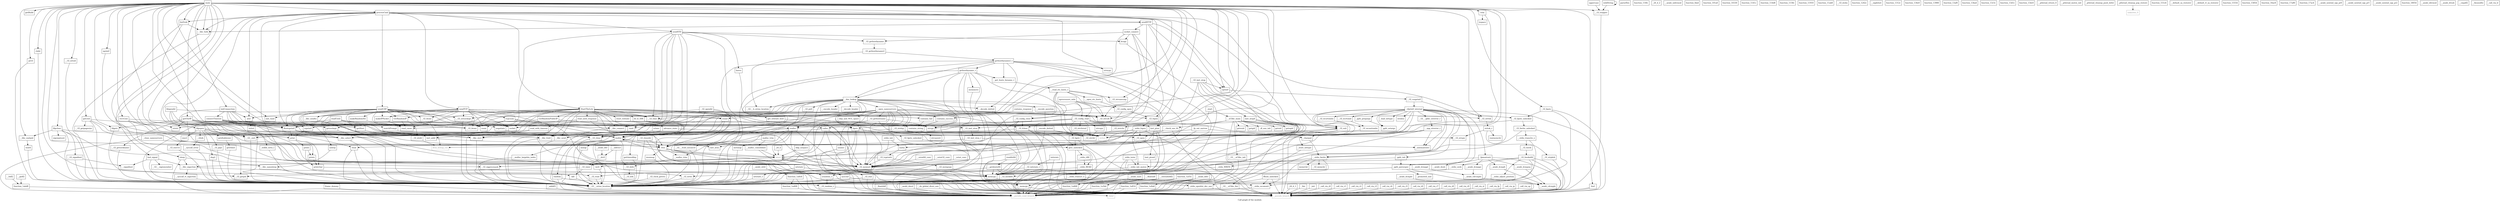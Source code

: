 digraph "Call graph of the module." {
  label="Call graph of the module.";
  node [shape=record];

  Node_sendUDP [label="{sendUDP}"];
  Node_read_with_timeout [label="{read_with_timeout}"];
  Node_advance_state [label="{advance_state}"];
  Node_reset_telstate [label="{reset_telstate}"];
  Node_GetRandomIP [label="{GetRandomIP}"];
  Node_contains_success [label="{contains_success}"];
  Node_parseHex [label="{parseHex}"];
  Node_wildString [label="{wildString}"];
  Node_getHost [label="{getHost}"];
  Node_contains_fail [label="{contains_fail}"];
  Node_csum [label="{csum}"];
  Node_connectTimeout [label="{connectTimeout}"];
  Node_socket_connect [label="{socket_connect}"];
  Node_listFork [label="{listFork}"];
  Node_uppercase [label="{uppercase}"];
  Node_makeRandomStr [label="{makeRandomStr}"];
  Node_fdgets [label="{fdgets}"];
  Node_tcpcsum [label="{tcpcsum}"];
  Node_getOurIP [label="{getOurIP}"];
  Node_getBuild [label="{getBuild}"];
  Node_contains_response [label="{contains_response}"];
  Node_function_116fc [label="{function_116fc}"];
  Node_StartTheLelz [label="{StartTheLelz}"];
  Node_negotiate [label="{negotiate}"];
  Node_sendTCP [label="{sendTCP}"];
  Node_sendSTD [label="{sendSTD}"];
  Node_matchPrompt [label="{matchPrompt}"];
  Node_sendHTTP [label="{sendHTTP}"];
  Node_readUntil [label="{readUntil}"];
  Node_makeIPPacket [label="{makeIPPacket}"];
  Node_recvLine [label="{recvLine}"];
  Node_get_telstate_host [label="{get_telstate_host}"];
  Node_read_until_response [label="{read_until_response}"];
  Node_contains_string [label="{contains_string}"];
  Node_sclose [label="{sclose}"];
  Node__24_d_2 [label="{_24_d_2}"];
  Node_main [label="{main}"];
  Node___udivsi3 [label="{__udivsi3}"];
  Node___aeabi_uidivmod [label="{__aeabi_uidivmod}"];
  Node___div0 [label="{__div0}"];
  Node___vfork [label="{__vfork}"];
  Node_dup2 [label="{dup2}"];
  Node___GI_open [label="{__GI_open}"];
  Node___GI_pipe [label="{__GI_pipe}"];
  Node_getcwd [label="{getcwd}"];
  Node___GI_getpagesize [label="{__GI_getpagesize}"];
  Node___GI_getpid [label="{__GI_getpid}"];
  Node___GI_time [label="{__GI_time}"];
  Node_prctl [label="{prctl}"];
  Node___libc_fork [label="{__libc_fork}"];
  Node___libc_waitpid [label="{__libc_waitpid}"];
  Node___libc_select [label="{__libc_select}"];
  Node_chdir [label="{chdir}"];
  Node___GI_read [label="{__GI_read}"];
  Node_getdtablesize [label="{getdtablesize}"];
  Node_kill [label="{kill}"];
  Node_gettimeofday [label="{gettimeofday}"];
  Node___libc_fcntl [label="{__libc_fcntl}"];
  Node___GI___fcntl_nocancel [label="{__GI___fcntl_nocancel}"];
  Node___GI_write [label="{__GI_write}"];
  Node___GI_setsid [label="{__GI_setsid}"];
  Node_ioctl [label="{ioctl}"];
  Node___GI__exit [label="{__GI__exit}"];
  Node___GI_sigprocmask [label="{__GI_sigprocmask}"];
  Node___GI_close [label="{__GI_close}"];
  Node_isspace [label="{isspace}"];
  Node___GI_toupper [label="{__GI_toupper}"];
  Node___GI___errno_location [label="{__GI___errno_location}"];
  Node___GI_fclose [label="{__GI_fclose}"];
  Node_function_fda4 [label="{function_fda4}"];
  Node___GI_fopen [label="{__GI_fopen}"];
  Node_sprintf [label="{sprintf}"];
  Node___GI_vsnprintf [label="{__GI_vsnprintf}"];
  Node__stdio_fopen [label="{_stdio_fopen}"];
  Node_function_101a0 [label="{function_101a0}"];
  Node__stdio_init [label="{_stdio_init}"];
  Node___stdio_init_mutex [label="{__stdio_init_mutex}"];
  Node__stdio_term [label="{_stdio_term}"];
  Node_function_10330 [label="{function_10330}"];
  Node___stdio_wcommit [label="{__stdio_wcommit}"];
  Node__charpad [label="{_charpad}"];
  Node__fp_out_narrow [label="{_fp_out_narrow}"];
  Node__stdio_openlist_dec_use [label="{_stdio_openlist_dec_use}"];
  Node__vfprintf_internal [label="{_vfprintf_internal}"];
  Node__ppfs_init [label="{_ppfs_init}"];
  Node__ppfs_prepargs [label="{_ppfs_prepargs}"];
  Node__ppfs_setargs [label="{_ppfs_setargs}"];
  Node__promoted_size [label="{_promoted_size}"];
  Node__ppfs_parsespec [label="{_ppfs_parsespec}"];
  Node_feof [label="{feof}"];
  Node_function_1141c [label="{function_1141c}"];
  Node_fgets [label="{fgets}"];
  Node_function_114d8 [label="{function_114d8}"];
  Node___GI_fputs [label="{__GI_fputs}"];
  Node_function_1158c [label="{function_1158c}"];
  Node___stdio_fwrite [label="{__stdio_fwrite}"];
  Node___stdio_trans2w_o [label="{__stdio_trans2w_o}"];
  Node_fflush_unlocked [label="{fflush_unlocked}"];
  Node_function_11910 [label="{function_11910}"];
  Node___GI_fgets_unlocked [label="{__GI_fgets_unlocked}"];
  Node___GI_fputs_unlocked [label="{__GI_fputs_unlocked}"];
  Node___GI_fwrite_unlocked [label="{__GI_fwrite_unlocked}"];
  Node_function_11ab8 [label="{function_11ab8}"];
  Node___GI_memset [label="{__GI_memset}"];
  Node_strlen [color="gray50", fontcolor="gray50", label="{strlen}"];
  Node_bcopy [label="{bcopy}"];
  Node___GI_strcoll [label="{__GI_strcoll}"];
  Node_memcpy [label="{memcpy}"];
  Node_bzero [label="{bzero}"];
  Node_strstr [label="{strstr}"];
  Node_strnlen [label="{strnlen}"];
  Node_strcpy [label="{strcpy}"];
  Node_strncpy [label="{strncpy}"];
  Node___GI_strchr [label="{__GI_strchr}"];
  Node___GI___glibc_strerror_r [label="{__GI___glibc_strerror_r}"];
  Node___GI_strtok [label="{__GI_strtok}"];
  Node___GI_strcasecmp [label="{__GI_strcasecmp}"];
  Node___xpg_strerror_r [label="{__xpg_strerror_r}"];
  Node_strcasestr [label="{strcasestr}"];
  Node_isatty [label="{isatty}"];
  Node___GI_tcgetattr [label="{__GI_tcgetattr}"];
  Node___GI_htons [label="{__GI_htons}"];
  Node___GI_htonl [label="{__GI_htonl}"];
  Node___GI_ntohs [label="{__GI_ntohs}"];
  Node___GI_ntohl [label="{__GI_ntohl}"];
  Node___GI_inet_ntoa_r [label="{__GI_inet_ntoa_r}"];
  Node___GI_inet_ntoa [label="{__GI_inet_ntoa}"];
  Node_inet_addr [label="{inet_addr}"];
  Node___GI_gethostbyname [label="{__GI_gethostbyname}"];
  Node___GI_gethostbyname2 [label="{__GI_gethostbyname2}"];
  Node_function_1242c [label="{function_1242c}"];
  Node___libc_connect [label="{__libc_connect}"];
  Node___GI_getsockname [label="{__GI_getsockname}"];
  Node_getsockopt [label="{getsockopt}"];
  Node___libc_recv [label="{__libc_recv}"];
  Node___libc_send [label="{__libc_send}"];
  Node___libc_sendto [label="{__libc_sendto}"];
  Node___GI_setsockopt [label="{__GI_setsockopt}"];
  Node_socket [label="{socket}"];
  Node___GI_raise [label="{__GI_raise}"];
  Node___GI_sigaddset [label="{__GI_sigaddset}"];
  Node_sigemptyset [label="{sigemptyset}"];
  Node_bsd_signal [label="{bsd_signal}"];
  Node___GI___sigismember [label="{__GI___sigismember}"];
  Node___sigaddset [label="{__sigaddset}"];
  Node___sigdelset [label="{__sigdelset}"];
  Node___malloc_largebin_index [label="{__malloc_largebin_index}"];
  Node_malloc [label="{malloc}"];
  Node_function_1312c [label="{function_1312c}"];
  Node_realloc [label="{realloc}"];
  Node_function_134e0 [label="{function_134e0}"];
  Node___malloc_trim [label="{__malloc_trim}"];
  Node___malloc_consolidate [label="{__malloc_consolidate}"];
  Node_free [label="{free}"];
  Node_function_13980 [label="{function_13980}"];
  Node_malloc_trim [label="{malloc_trim}"];
  Node_abort [label="{abort}"];
  Node_function_13af0 [label="{function_13af0}"];
  Node_rand [label="{rand}"];
  Node_random [label="{random}"];
  Node_function_13ba4 [label="{function_13ba4}"];
  Node_setstate [label="{setstate}"];
  Node_function_13c5c [label="{function_13c5c}"];
  Node_initstate [label="{initstate}"];
  Node_function_13d1c [label="{function_13d1c}"];
  Node_srand [label="{srand}"];
  Node_function_13dc0 [label="{function_13dc0}"];
  Node_setstate_r [label="{setstate_r}"];
  Node___GI_random_r [label="{__GI_random_r}"];
  Node_srandom_r [label="{srandom_r}"];
  Node__24_d_1 [label="{_24_d_1}"];
  Node___GI_initstate_r [label="{__GI_initstate_r}"];
  Node_atol [label="{atol}"];
  Node_strtol [label="{strtol}"];
  Node__stdlib_strto_l [label="{_stdlib_strto_l}"];
  Node___GI_exit [label="{__GI_exit}"];
  Node_sleep [label="{sleep}"];
  Node_nprocessors_onln [label="{nprocessors_onln}"];
  Node_sysconf [label="{sysconf}"];
  Node_execl [label="{execl}"];
  Node_usleep [label="{usleep}"];
  Node___pthread_return_0 [label="{__pthread_return_0}"];
  Node___pthread_mutex_init [label="{__pthread_mutex_init}"];
  Node__pthread_cleanup_push_defer [label="{_pthread_cleanup_push_defer}"];
  Node__pthread_cleanup_pop_restore [label="{_pthread_cleanup_pop_restore}"];
  Node___GI___uClibc_fini [label="{__GI___uClibc_fini}"];
  Node___check_one_fd [label="{__check_one_fd}"];
  Node___GI___uClibc_init [label="{__GI___uClibc_init}"];
  Node___uClibc_main [label="{__uClibc_main}"];
  Node_mmap [label="{mmap}"];
  Node___syscall_error [label="{__syscall_error}"];
  Node___libc_sigaction [label="{__libc_sigaction}"];
  Node_function_151e4 [label="{function_151e4}"];
  Node___default_sa_restorer [label="{__default_sa_restorer}"];
  Node___default_rt_sa_restorer [label="{__default_rt_sa_restorer}"];
  Node_wait4 [label="{wait4}"];
  Node___GI_execve [label="{__GI_execve}"];
  Node_getuid [label="{getuid}"];
  Node___GI_clock_getres [label="{__GI_clock_getres}"];
  Node_getrlimit [label="{getrlimit}"];
  Node_getegid [label="{getegid}"];
  Node_geteuid [label="{geteuid}"];
  Node___GI_sbrk [label="{__GI_sbrk}"];
  Node_getgid [label="{getgid}"];
  Node_munmap [label="{munmap}"];
  Node___libc_nanosleep [label="{__libc_nanosleep}"];
  Node_mremap [label="{mremap}"];
  Node___syscall_rt_sigaction [label="{__syscall_rt_sigaction}"];
  Node___GI_closedir [label="{__GI_closedir}"];
  Node_function_15554 [label="{function_15554}"];
  Node_fd_to_DIR [label="{fd_to_DIR}"];
  Node___GI_opendir [label="{__GI_opendir}"];
  Node_fdopendir [label="{fdopendir}"];
  Node_readdir64 [label="{readdir64}"];
  Node_function_15854 [label="{function_15854}"];
  Node___GI___h_errno_location [label="{__GI___h_errno_location}"];
  Node___GI_config_read [label="{__GI_config_read}"];
  Node___GI_config_close [label="{__GI_config_close}"];
  Node___GI_config_open [label="{__GI_config_open}"];
  Node___GI_wcrtomb [label="{__GI_wcrtomb}"];
  Node___GI_wcsrtombs [label="{__GI_wcsrtombs}"];
  Node___GI_wcsnrtombs [label="{__GI_wcsnrtombs}"];
  Node___stdio_WRITE [label="{__stdio_WRITE}"];
  Node__load_inttype [label="{_load_inttype}"];
  Node__store_inttype [label="{_store_inttype}"];
  Node__uintmaxtostr [label="{_uintmaxtostr}"];
  Node__fpmaxtostr [label="{_fpmaxtostr}"];
  Node___GI_fgetc [label="{__GI_fgetc}"];
  Node_function_16ac8 [label="{function_16ac8}"];
  Node_getc_unlocked [label="{getc_unlocked}"];
  Node__memcpy [label="{_memcpy}"];
  Node___GI_memchr [label="{__GI_memchr}"];
  Node_strtok_r [label="{strtok_r}"];
  Node_strcspn [label="{strcspn}"];
  Node_rawmemchr [label="{rawmemchr}"];
  Node_memrchr [label="{memrchr}"];
  Node___GI_strspn [label="{__GI_strspn}"];
  Node___GI_strrchr [label="{__GI_strrchr}"];
  Node___GI_mempcpy [label="{__GI_mempcpy}"];
  Node___GI_strchrnul [label="{__GI_strchrnul}"];
  Node___GI_strpbrk [label="{__GI_strpbrk}"];
  Node_inet_aton [label="{inet_aton}"];
  Node_gethostbyname2_r [label="{gethostbyname2_r}"];
  Node_calloc [label="{calloc}"];
  Node_function_17a80 [label="{function_17a80}"];
  Node__dl_aux_init [label="{_dl_aux_init}"];
  Node_function_17ac4 [label="{function_17ac4}"];
  Node___GI_brk [label="{__GI_brk}"];
  Node___aeabi_unwind_cpp_pr0 [label="{__aeabi_unwind_cpp_pr0}"];
  Node___aeabi_unwind_cpp_pr1 [label="{__aeabi_unwind_cpp_pr1}"];
  Node___aeabi_unwind_cpp_pr2 [label="{__aeabi_unwind_cpp_pr2}"];
  Node_fstat [label="{fstat}"];
  Node___xstat64_conv [label="{__xstat64_conv}"];
  Node___xstat32_conv [label="{__xstat32_conv}"];
  Node___xstat_conv [label="{__xstat_conv}"];
  Node___getdents64 [label="{__getdents64}"];
  Node___GI_fseek [label="{__GI_fseek}"];
  Node___GI_fseeko64 [label="{__GI_fseeko64}"];
  Node_function_18054 [label="{function_18054}"];
  Node___stdio_READ [label="{__stdio_READ}"];
  Node___stdio_adjust_position [label="{__stdio_adjust_position}"];
  Node___stdio_rfill [label="{__stdio_rfill}"];
  Node___stdio_trans2r_o [label="{__stdio_trans2r_o}"];
  Node___stdio_seek [label="{__stdio_seek}"];
  Node_inet_pton4 [label="{inet_pton4}"];
  Node_inet_pton [label="{inet_pton}"];
  Node_inet_ntop4 [label="{inet_ntop4}"];
  Node___GI_inet_ntop [label="{__GI_inet_ntop}"];
  Node___decode_dotted [label="{__decode_dotted}"];
  Node___dns_lookup [label="{__dns_lookup}"];
  Node__24_d [label="{_24_d}"];
  Node_skip_nospace [label="{skip_nospace}"];
  Node_skip_and_NUL_space [label="{skip_and_NUL_space}"];
  Node___open_nameservers [label="{__open_nameservers}"];
  Node___close_nameservers [label="{__close_nameservers}"];
  Node___get_hosts_byname_r [label="{__get_hosts_byname_r}"];
  Node_gethostbyname_r [label="{gethostbyname_r}"];
  Node___GI_poll [label="{__GI_poll}"];
  Node___GI_gethostname [label="{__GI_gethostname}"];
  Node___GI_stat [label="{__GI_stat}"];
  Node___GI_lseek64 [label="{__GI_lseek64}"];
  Node_memmove [label="{memmove}"];
  Node___GI_strdup [label="{__GI_strdup}"];
  Node___encode_header [label="{__encode_header}"];
  Node___decode_header [label="{__decode_header}"];
  Node___encode_question [label="{__encode_question}"];
  Node___open_etc_hosts [label="{__open_etc_hosts}"];
  Node___read_etc_hosts_r [label="{__read_etc_hosts_r}"];
  Node_uname [label="{uname}"];
  Node___encode_dotted [label="{__encode_dotted}"];
  Node___aeabi_idiv [label="{__aeabi_idiv}"];
  Node___aeabi_idivmod [label="{__aeabi_idivmod}"];
  Node___aeabi_drsub [label="{__aeabi_drsub}"];
  Node___aeabi_dsub [label="{__aeabi_dsub}"];
  Node___adddf3 [label="{__adddf3}"];
  Node_function_1a3b4 [label="{function_1a3b4}"];
  Node_function_1a408 [label="{function_1a408}"];
  Node_function_1a468 [label="{function_1a468}"];
  Node_function_1a55c [label="{function_1a55c}"];
  Node___aeabi_ui2d [label="{__aeabi_ui2d}"];
  Node___floatsidf [label="{__floatsidf}"];
  Node___extendsfdf2 [label="{__extendsfdf2}"];
  Node___aeabi_ul2d [label="{__aeabi_ul2d}"];
  Node___floatdidf [label="{__floatdidf}"];
  Node_function_1a6e4 [label="{function_1a6e4}"];
  Node___aeabi_dmul [label="{__aeabi_dmul}"];
  Node_function_1a814 [label="{function_1a814}"];
  Node_function_1a9a8 [label="{function_1a9a8}"];
  Node___aeabi_ddiv [label="{__aeabi_ddiv}"];
  Node___gtdf2 [label="{__gtdf2}"];
  Node___ltdf2 [label="{__ltdf2}"];
  Node___cmpdf2 [label="{__cmpdf2}"];
  Node_function_1abd8 [label="{function_1abd8}"];
  Node___aeabi_cdrcmple [label="{__aeabi_cdrcmple}"];
  Node___aeabi_cdcmple [label="{__aeabi_cdcmple}"];
  Node___aeabi_dcmpeq [label="{__aeabi_dcmpeq}"];
  Node___aeabi_dcmplt [label="{__aeabi_dcmplt}"];
  Node___aeabi_dcmple [label="{__aeabi_dcmple}"];
  Node___aeabi_dcmpge [label="{__aeabi_dcmpge}"];
  Node___aeabi_dcmpgt [label="{__aeabi_dcmpgt}"];
  Node___fixunsdfsi [label="{__fixunsdfsi}"];
  Node__fini [label="{_fini}"];
  Node_unknown_0 [color="gray50", fontcolor="gray50", label="{unknown_0}"];
  Node_llvm_bswap_i32 [color="gray50", fontcolor="gray50", label="{llvm_bswap_i32}"];
  Node_abort [color="gray50", fontcolor="gray50", label="{abort}"];
  Node_fabsf [color="gray50", fontcolor="gray50", label="{fabsf}"];
  Node_GetRandomPublicIP [label="{GetRandomPublicIP}"];
  Node_processCmd [label="{processCmd}"];
  Node_initConnection [label="{initConnection}"];
  Node___pseudo_branch [color="gray50", fontcolor="gray50", label="{__pseudo_branch}"];
  Node___pseudo_cond_branch [color="gray50", fontcolor="gray50", label="{__pseudo_cond_branch}"];
  Node__init [label="{_init}"];
  Node__call_via_r0 [label="{_call_via_r0}"];
  Node__call_via_r1 [label="{_call_via_r1}"];
  Node__call_via_r2 [label="{_call_via_r2}"];
  Node__call_via_r3 [label="{_call_via_r3}"];
  Node__call_via_r4 [label="{_call_via_r4}"];
  Node__call_via_r5 [label="{_call_via_r5}"];
  Node__call_via_lr [label="{_call_via_lr}"];
  Node__call_via_r6 [label="{_call_via_r6}"];
  Node__call_via_r7 [label="{_call_via_r7}"];
  Node__call_via_r8 [label="{_call_via_r8}"];
  Node__call_via_r9 [label="{_call_via_r9}"];
  Node__call_via_sl [label="{_call_via_sl}"];
  Node__call_via_fp [label="{_call_via_fp}"];
  Node__call_via_ip [label="{_call_via_ip}"];
  Node__call_via_sp [label="{_call_via_sp}"];
  Node___do_global_dtors_aux [label="{__do_global_dtors_aux}"];
  Node_frame_dummy [label="{frame_dummy}"];
  Node__start [label="{_start}"];
  Node_init_rand [label="{init_rand}"];
  Node_rand_cmwc [label="{rand_cmwc}"];
  Node_trim [label="{trim}"];
  Node_printchar [label="{printchar}"];
  Node_prints [label="{prints}"];
  Node_printi [label="{printi}"];
  Node_print [label="{print}"];
  Node_zprintf [label="{zprintf}"];
  Node_szprintf [label="{szprintf}"];
  Node_Rootsprintf [label="{Rootsprintf}"];
  Node_fdpopen [label="{fdpopen}"];
  Node_fdpclose [label="{fdpclose}"];
  Node_sendUDP -> Node_GetRandomIP;
  Node_sendUDP -> Node_getHost;
  Node_sendUDP -> Node_csum;
  Node_sendUDP -> Node_makeRandomStr;
  Node_sendUDP -> Node_makeIPPacket;
  Node_sendUDP -> Node___GI_time;
  Node_sendUDP -> Node___GI_memset;
  Node_sendUDP -> Node___GI_htons;
  Node_sendUDP -> Node___GI_htonl;
  Node_sendUDP -> Node___libc_sendto;
  Node_sendUDP -> Node___GI_setsockopt;
  Node_sendUDP -> Node_socket;
  Node_sendUDP -> Node_malloc;
  Node_sendUDP -> Node_rand;
  Node_sendUDP -> Node_srand;
  Node_sendUDP -> Node_usleep;
  Node_sendUDP -> Node_init_rand;
  Node_sendUDP -> Node_rand_cmwc;
  Node_sendUDP -> Node_Rootsprintf;
  Node_read_with_timeout -> Node___libc_select;
  Node_read_with_timeout -> Node___libc_recv;
  Node_advance_state -> Node___GI_close;
  Node_advance_state -> Node___GI_memset;
  Node_reset_telstate -> Node_advance_state;
  Node_GetRandomIP -> Node___GI_ntohl;
  Node_GetRandomIP -> Node_rand_cmwc;
  Node_contains_success -> Node_contains_string;
  Node_wildString -> Node_wildString;
  Node_wildString -> Node___GI_toupper;
  Node_getHost -> Node_inet_addr;
  Node_contains_fail -> Node_contains_string;
  Node_connectTimeout -> Node_getHost;
  Node_connectTimeout -> Node___libc_select;
  Node_connectTimeout -> Node___libc_fcntl;
  Node_connectTimeout -> Node___GI___errno_location;
  Node_connectTimeout -> Node___GI_memset;
  Node_connectTimeout -> Node___GI_htons;
  Node_connectTimeout -> Node___libc_connect;
  Node_connectTimeout -> Node_getsockopt;
  Node_socket_connect -> Node_bcopy;
  Node_socket_connect -> Node___GI_htons;
  Node_socket_connect -> Node___GI_gethostbyname;
  Node_socket_connect -> Node___libc_connect;
  Node_socket_connect -> Node___GI_setsockopt;
  Node_socket_connect -> Node_socket;
  Node_listFork -> Node___libc_fork;
  Node_listFork -> Node_malloc;
  Node_listFork -> Node_free;
  Node_uppercase -> Node___GI_toupper;
  Node_makeRandomStr -> Node_rand_cmwc;
  Node_fdgets -> Node___GI_read;
  Node_tcpcsum -> Node_csum;
  Node_tcpcsum -> Node_memcpy;
  Node_tcpcsum -> Node___GI_htons;
  Node_tcpcsum -> Node_malloc;
  Node_tcpcsum -> Node_free;
  Node_getOurIP -> Node_fdgets;
  Node_getOurIP -> Node___GI_open;
  Node_getOurIP -> Node_ioctl;
  Node_getOurIP -> Node___GI_close;
  Node_getOurIP -> Node___GI_memset;
  Node_getOurIP -> Node_strstr;
  Node_getOurIP -> Node_strcpy;
  Node_getOurIP -> Node___GI_htons;
  Node_getOurIP -> Node_inet_addr;
  Node_getOurIP -> Node___libc_connect;
  Node_getOurIP -> Node___GI_getsockname;
  Node_getOurIP -> Node_socket;
  Node_contains_response -> Node_contains_success;
  Node_contains_response -> Node_contains_fail;
  Node_StartTheLelz -> Node_advance_state;
  Node_StartTheLelz -> Node_reset_telstate;
  Node_StartTheLelz -> Node_contains_success;
  Node_StartTheLelz -> Node_contains_fail;
  Node_StartTheLelz -> Node_get_telstate_host;
  Node_StartTheLelz -> Node_read_until_response;
  Node_StartTheLelz -> Node___GI_time;
  Node_StartTheLelz -> Node___libc_select;
  Node_StartTheLelz -> Node___libc_fcntl;
  Node_StartTheLelz -> Node___GI___errno_location;
  Node_StartTheLelz -> Node___GI_memset;
  Node_StartTheLelz -> Node_strlen;
  Node_StartTheLelz -> Node___GI_htons;
  Node_StartTheLelz -> Node___libc_connect;
  Node_StartTheLelz -> Node_getsockopt;
  Node_StartTheLelz -> Node___libc_send;
  Node_StartTheLelz -> Node_socket;
  Node_StartTheLelz -> Node_malloc;
  Node_StartTheLelz -> Node_srand;
  Node_StartTheLelz -> Node_GetRandomPublicIP;
  Node_StartTheLelz -> Node_rand_cmwc;
  Node_StartTheLelz -> Node_Rootsprintf;
  Node_negotiate -> Node___libc_send;
  Node_sendTCP -> Node_GetRandomIP;
  Node_sendTCP -> Node_getHost;
  Node_sendTCP -> Node_csum;
  Node_sendTCP -> Node_tcpcsum;
  Node_sendTCP -> Node_makeIPPacket;
  Node_sendTCP -> Node___GI_time;
  Node_sendTCP -> Node___GI_memset;
  Node_sendTCP -> Node___GI_strcoll;
  Node_sendTCP -> Node___GI_strtok;
  Node_sendTCP -> Node___GI_htons;
  Node_sendTCP -> Node___GI_htonl;
  Node_sendTCP -> Node___libc_sendto;
  Node_sendTCP -> Node___GI_setsockopt;
  Node_sendTCP -> Node_socket;
  Node_sendTCP -> Node_rand_cmwc;
  Node_sendTCP -> Node_Rootsprintf;
  Node_sendSTD -> Node___GI_time;
  Node_sendSTD -> Node___GI__exit;
  Node_sendSTD -> Node___GI_close;
  Node_sendSTD -> Node_bcopy;
  Node_sendSTD -> Node_memcpy;
  Node_sendSTD -> Node_bzero;
  Node_sendSTD -> Node___GI_gethostbyname;
  Node_sendSTD -> Node___libc_connect;
  Node_sendSTD -> Node___libc_send;
  Node_sendSTD -> Node_socket;
  Node_sendSTD -> Node_rand;
  Node_matchPrompt -> Node_strlen;
  Node_sendHTTP -> Node_socket_connect;
  Node_sendHTTP -> Node___GI_time;
  Node_sendHTTP -> Node___libc_fork;
  Node_sendHTTP -> Node_sprintf;
  Node_sendHTTP -> Node_rand;
  Node_sendHTTP -> Node___GI_exit;
  Node_readUntil -> Node_negotiate;
  Node_readUntil -> Node_matchPrompt;
  Node_readUntil -> Node___libc_select;
  Node_readUntil -> Node_strstr;
  Node_readUntil -> Node___libc_recv;
  Node_makeIPPacket -> Node_rand_cmwc;
  Node_recvLine -> Node___libc_select;
  Node_recvLine -> Node___GI_memset;
  Node_recvLine -> Node___libc_recv;
  Node_recvLine -> Node_Rootsprintf;
  Node_get_telstate_host -> Node___GI_inet_ntoa;
  Node_read_until_response -> Node_read_with_timeout;
  Node_read_until_response -> Node_negotiate;
  Node_read_until_response -> Node_contains_string;
  Node_read_until_response -> Node___GI_memset;
  Node_contains_string -> Node_strcasestr;
  Node_sclose -> Node___GI_close;
  Node_main -> Node_listFork;
  Node_main -> Node_fdgets;
  Node_main -> Node_getOurIP;
  Node_main -> Node_getBuild;
  Node_main -> Node_recvLine;
  Node_main -> Node_getcwd;
  Node_main -> Node___GI_getpid;
  Node_main -> Node___GI_time;
  Node_main -> Node_prctl;
  Node_main -> Node___libc_fork;
  Node_main -> Node___libc_waitpid;
  Node_main -> Node_chdir;
  Node_main -> Node___GI_setsid;
  Node_main -> Node___GI_toupper;
  Node_main -> Node___GI_fclose;
  Node_main -> Node___GI_fopen;
  Node_main -> Node_sprintf;
  Node_main -> Node_feof;
  Node_main -> Node_fgets;
  Node_main -> Node___GI_fputs;
  Node_main -> Node___GI_memset;
  Node_main -> Node_strlen;
  Node_main -> Node___GI_strcoll;
  Node_main -> Node_strstr;
  Node_main -> Node_strcpy;
  Node_main -> Node_strncpy;
  Node_main -> Node___GI_strtok;
  Node_main -> Node___GI_strcasecmp;
  Node_main -> Node___GI_inet_ntoa;
  Node_main -> Node_bsd_signal;
  Node_main -> Node_malloc;
  Node_main -> Node_free;
  Node_main -> Node_srand;
  Node_main -> Node___GI_exit;
  Node_main -> Node_sleep;
  Node_main -> Node_processCmd;
  Node_main -> Node_initConnection;
  Node_main -> Node_init_rand;
  Node_main -> Node_trim;
  Node_main -> Node_zprintf;
  Node_main -> Node_szprintf;
  Node_main -> Node_Rootsprintf;
  Node_main -> Node_fdpopen;
  Node_main -> Node_fdpclose;
  Node___udivsi3 -> Node___div0;
  Node___udivsi3 -> Node___pseudo_cond_branch;
  Node___div0 -> Node___GI_raise;
  Node___vfork -> Node___syscall_error;
  Node_dup2 -> Node___GI___errno_location;
  Node___GI_open -> Node___GI___errno_location;
  Node___GI_pipe -> Node___GI___errno_location;
  Node_getcwd -> Node___GI_getpagesize;
  Node_getcwd -> Node___GI___errno_location;
  Node_getcwd -> Node_malloc;
  Node_getcwd -> Node_realloc;
  Node_getcwd -> Node_free;
  Node___GI_time -> Node_gettimeofday;
  Node_prctl -> Node___GI___errno_location;
  Node___libc_fork -> Node___GI___errno_location;
  Node___libc_waitpid -> Node_wait4;
  Node___libc_select -> Node___GI___errno_location;
  Node_chdir -> Node___GI___errno_location;
  Node___GI_read -> Node___GI___errno_location;
  Node_getdtablesize -> Node_getrlimit;
  Node_kill -> Node___GI___errno_location;
  Node_gettimeofday -> Node___GI___errno_location;
  Node___libc_fcntl -> Node___GI___errno_location;
  Node___GI___fcntl_nocancel -> Node___GI___errno_location;
  Node___GI_write -> Node___GI___errno_location;
  Node___GI_setsid -> Node___GI___errno_location;
  Node_ioctl -> Node___GI___errno_location;
  Node___GI__exit -> Node___GI___errno_location;
  Node___GI_sigprocmask -> Node___GI___errno_location;
  Node___GI_close -> Node___GI___errno_location;
  Node___GI_toupper -> Node___pseudo_cond_branch;
  Node___GI_fclose -> Node___GI_close;
  Node___GI_fclose -> Node__stdio_openlist_dec_use;
  Node___GI_fclose -> Node___pseudo_branch;
  Node___GI_fclose -> Node___pseudo_cond_branch;
  Node___GI_fopen -> Node__stdio_fopen;
  Node_sprintf -> Node___GI_vsnprintf;
  Node___GI_vsnprintf -> Node___stdio_init_mutex;
  Node___GI_vsnprintf -> Node__vfprintf_internal;
  Node__stdio_fopen -> Node___GI_open;
  Node__stdio_fopen -> Node___libc_fcntl;
  Node__stdio_fopen -> Node___GI___errno_location;
  Node__stdio_fopen -> Node___stdio_init_mutex;
  Node__stdio_fopen -> Node_isatty;
  Node__stdio_fopen -> Node_malloc;
  Node__stdio_fopen -> Node_free;
  Node__stdio_fopen -> Node___pseudo_branch;
  Node__stdio_init -> Node___GI___errno_location;
  Node__stdio_init -> Node_isatty;
  Node___stdio_init_mutex -> Node_memcpy;
  Node__stdio_term -> Node___stdio_init_mutex;
  Node__stdio_term -> Node___pseudo_branch;
  Node__stdio_term -> Node___pseudo_cond_branch;
  Node___stdio_wcommit -> Node___pseudo_cond_branch;
  Node__charpad -> Node___stdio_fwrite;
  Node__fp_out_narrow -> Node__charpad;
  Node__fp_out_narrow -> Node_strlen;
  Node__fp_out_narrow -> Node___pseudo_cond_branch;
  Node__stdio_openlist_dec_use -> Node___pseudo_branch;
  Node__stdio_openlist_dec_use -> Node___pseudo_cond_branch;
  Node__vfprintf_internal -> Node___GI___errno_location;
  Node__vfprintf_internal -> Node__charpad;
  Node__vfprintf_internal -> Node__ppfs_init;
  Node__vfprintf_internal -> Node__ppfs_prepargs;
  Node__vfprintf_internal -> Node__ppfs_setargs;
  Node__vfprintf_internal -> Node__ppfs_parsespec;
  Node__vfprintf_internal -> Node___stdio_fwrite;
  Node__vfprintf_internal -> Node___GI_fputs_unlocked;
  Node__vfprintf_internal -> Node_strlen;
  Node__vfprintf_internal -> Node_strnlen;
  Node__vfprintf_internal -> Node___GI___glibc_strerror_r;
  Node__vfprintf_internal -> Node___GI_wcrtomb;
  Node__vfprintf_internal -> Node___GI_wcsrtombs;
  Node__vfprintf_internal -> Node__load_inttype;
  Node__vfprintf_internal -> Node__store_inttype;
  Node__vfprintf_internal -> Node__uintmaxtostr;
  Node__vfprintf_internal -> Node__fpmaxtostr;
  Node__vfprintf_internal -> Node___pseudo_branch;
  Node__vfprintf_internal -> Node___pseudo_cond_branch;
  Node__ppfs_init -> Node__ppfs_parsespec;
  Node__ppfs_init -> Node___GI_memset;
  Node__ppfs_prepargs -> Node__ppfs_setargs;
  Node__ppfs_parsespec -> Node__promoted_size;
  Node__ppfs_parsespec -> Node_memcpy;
  Node__ppfs_parsespec -> Node___pseudo_branch;
  Node_feof -> Node___pseudo_branch;
  Node_feof -> Node___pseudo_cond_branch;
  Node_fgets -> Node___GI_fgets_unlocked;
  Node_fgets -> Node___pseudo_branch;
  Node_fgets -> Node___pseudo_cond_branch;
  Node___GI_fputs -> Node___GI_fputs_unlocked;
  Node___GI_fputs -> Node___pseudo_branch;
  Node___GI_fputs -> Node___pseudo_cond_branch;
  Node___stdio_fwrite -> Node___stdio_wcommit;
  Node___stdio_fwrite -> Node_memcpy;
  Node___stdio_fwrite -> Node___stdio_WRITE;
  Node___stdio_fwrite -> Node___GI_memchr;
  Node___stdio_fwrite -> Node_memrchr;
  Node___stdio_trans2w_o -> Node___GI___errno_location;
  Node___stdio_trans2w_o -> Node___GI_fseek;
  Node_fflush_unlocked -> Node___stdio_wcommit;
  Node_fflush_unlocked -> Node__stdio_openlist_dec_use;
  Node_fflush_unlocked -> Node___pseudo_branch;
  Node___GI_fgets_unlocked -> Node_getc_unlocked;
  Node___GI_fputs_unlocked -> Node___GI_fwrite_unlocked;
  Node___GI_fputs_unlocked -> Node_strlen;
  Node___GI_fwrite_unlocked -> Node___GI___errno_location;
  Node___GI_fwrite_unlocked -> Node___stdio_fwrite;
  Node___GI_fwrite_unlocked -> Node___stdio_trans2w_o;
  Node___GI_memset -> Node___pseudo_branch;
  Node_bcopy -> Node__memcpy;
  Node_memcpy -> Node__memcpy;
  Node_bzero -> Node___GI_memset;
  Node___GI___glibc_strerror_r -> Node___xpg_strerror_r;
  Node___GI_strtok -> Node_strtok_r;
  Node___xpg_strerror_r -> Node___GI___errno_location;
  Node___xpg_strerror_r -> Node_strlen;
  Node___xpg_strerror_r -> Node_memcpy;
  Node___xpg_strerror_r -> Node__uintmaxtostr;
  Node_isatty -> Node___GI_tcgetattr;
  Node___GI_tcgetattr -> Node_ioctl;
  Node___GI_tcgetattr -> Node___GI_memset;
  Node___GI_tcgetattr -> Node___GI_mempcpy;
  Node___GI_htonl -> Node_llvm_bswap_i32;
  Node___GI_ntohl -> Node_llvm_bswap_i32;
  Node___GI_inet_ntoa_r -> Node__uintmaxtostr;
  Node___GI_inet_ntoa_r -> Node_llvm_bswap_i32;
  Node___GI_inet_ntoa -> Node___GI_inet_ntoa_r;
  Node_inet_addr -> Node_inet_aton;
  Node___GI_gethostbyname -> Node___GI_gethostbyname2;
  Node___GI_gethostbyname2 -> Node___GI___h_errno_location;
  Node___GI_gethostbyname2 -> Node_gethostbyname2_r;
  Node___libc_connect -> Node___GI___errno_location;
  Node___GI_getsockname -> Node___GI___errno_location;
  Node_getsockopt -> Node___GI___errno_location;
  Node___libc_recv -> Node___GI___errno_location;
  Node___libc_send -> Node___GI___errno_location;
  Node___libc_sendto -> Node___GI___errno_location;
  Node___GI_setsockopt -> Node___GI___errno_location;
  Node_socket -> Node___GI___errno_location;
  Node___GI_raise -> Node___GI_getpid;
  Node___GI_raise -> Node_kill;
  Node___GI_sigaddset -> Node___GI___errno_location;
  Node___GI_sigaddset -> Node___sigaddset;
  Node_bsd_signal -> Node___GI___errno_location;
  Node_bsd_signal -> Node___GI___sigismember;
  Node_bsd_signal -> Node___sigaddset;
  Node_bsd_signal -> Node___libc_sigaction;
  Node___malloc_largebin_index -> Node___pseudo_cond_branch;
  Node_malloc -> Node___GI___errno_location;
  Node_malloc -> Node___malloc_largebin_index;
  Node_malloc -> Node_malloc;
  Node_malloc -> Node___malloc_consolidate;
  Node_malloc -> Node_free;
  Node_malloc -> Node_abort;
  Node_malloc -> Node_mmap;
  Node_malloc -> Node___GI_sbrk;
  Node_malloc -> Node___pseudo_branch;
  Node_realloc -> Node___GI___errno_location;
  Node_realloc -> Node_memcpy;
  Node_realloc -> Node_malloc;
  Node_realloc -> Node_free;
  Node_realloc -> Node_abort;
  Node_realloc -> Node_mremap;
  Node_realloc -> Node___pseudo_branch;
  Node___malloc_trim -> Node___GI_sbrk;
  Node___malloc_consolidate -> Node_abort;
  Node___malloc_consolidate -> Node_sysconf;
  Node_free -> Node___malloc_trim;
  Node_free -> Node_abort;
  Node_free -> Node_munmap;
  Node_free -> Node___pseudo_branch;
  Node_free -> Node___pseudo_cond_branch;
  Node_malloc_trim -> Node___malloc_trim;
  Node_malloc_trim -> Node___malloc_consolidate;
  Node_abort -> Node___GI_sigprocmask;
  Node_abort -> Node___GI_memset;
  Node_abort -> Node___GI_raise;
  Node_abort -> Node_abort;
  Node_abort -> Node___libc_sigaction;
  Node_abort -> Node___pseudo_branch;
  Node_abort -> Node___pseudo_cond_branch;
  Node_rand -> Node_random;
  Node_random -> Node___GI_random_r;
  Node_random -> Node___pseudo_branch;
  Node_setstate -> Node_setstate_r;
  Node_setstate -> Node___pseudo_branch;
  Node_initstate -> Node___GI_initstate_r;
  Node_initstate -> Node___pseudo_branch;
  Node_srand -> Node_srandom_r;
  Node_srand -> Node___pseudo_branch;
  Node_setstate_r -> Node___GI___errno_location;
  Node___GI_random_r -> Node_fabsf;
  Node_srandom_r -> Node___GI_random_r;
  Node__24_d_1 -> Node___pseudo_branch;
  Node___GI_initstate_r -> Node___GI___errno_location;
  Node___GI_initstate_r -> Node_srandom_r;
  Node_atol -> Node_strtol;
  Node_strtol -> Node__stdlib_strto_l;
  Node__stdlib_strto_l -> Node___GI___errno_location;
  Node___GI_exit -> Node___GI__exit;
  Node___GI_exit -> Node_abort;
  Node___GI_exit -> Node___GI___uClibc_fini;
  Node___GI_exit -> Node___pseudo_branch;
  Node___GI_exit -> Node___pseudo_cond_branch;
  Node_sleep -> Node___libc_sigaction;
  Node_sleep -> Node___libc_nanosleep;
  Node_sleep -> Node___pseudo_cond_branch;
  Node_nprocessors_onln -> Node___GI_strcoll;
  Node_nprocessors_onln -> Node___GI_config_read;
  Node_nprocessors_onln -> Node___GI_config_close;
  Node_nprocessors_onln -> Node___GI_config_open;
  Node_sysconf -> Node___GI___errno_location;
  Node_sysconf -> Node___pseudo_branch;
  Node_execl -> Node___GI_execve;
  Node_usleep -> Node___libc_nanosleep;
  Node__pthread_cleanup_pop_restore -> Node_unknown_0;
  Node___GI___uClibc_fini -> Node___pseudo_branch;
  Node___GI___uClibc_fini -> Node___pseudo_cond_branch;
  Node___check_one_fd -> Node___GI_open;
  Node___check_one_fd -> Node___libc_fcntl;
  Node___check_one_fd -> Node___pseudo_cond_branch;
  Node___GI___uClibc_init -> Node___pseudo_cond_branch;
  Node___uClibc_main -> Node___GI_memset;
  Node___uClibc_main -> Node___GI_exit;
  Node___uClibc_main -> Node___check_one_fd;
  Node___uClibc_main -> Node___GI___uClibc_init;
  Node___uClibc_main -> Node_getuid;
  Node___uClibc_main -> Node_getegid;
  Node___uClibc_main -> Node_geteuid;
  Node___uClibc_main -> Node_getgid;
  Node___uClibc_main -> Node___GI_strrchr;
  Node___uClibc_main -> Node__dl_aux_init;
  Node___uClibc_main -> Node___pseudo_branch;
  Node___uClibc_main -> Node___pseudo_cond_branch;
  Node_mmap -> Node___GI___errno_location;
  Node___syscall_error -> Node___GI___errno_location;
  Node___libc_sigaction -> Node_memcpy;
  Node___libc_sigaction -> Node___syscall_rt_sigaction;
  Node_wait4 -> Node___GI___errno_location;
  Node___GI_execve -> Node___GI___errno_location;
  Node___GI_clock_getres -> Node___GI___errno_location;
  Node_getrlimit -> Node___GI___errno_location;
  Node___GI_sbrk -> Node___GI_brk;
  Node_munmap -> Node___GI___errno_location;
  Node___libc_nanosleep -> Node___GI___errno_location;
  Node_mremap -> Node___GI___errno_location;
  Node___syscall_rt_sigaction -> Node___GI___errno_location;
  Node___GI_closedir -> Node___GI___errno_location;
  Node___GI_closedir -> Node_free;
  Node___GI_closedir -> Node___pseudo_branch;
  Node_fd_to_DIR -> Node_malloc;
  Node_fd_to_DIR -> Node_free;
  Node_fd_to_DIR -> Node_calloc;
  Node___GI_opendir -> Node___GI___fcntl_nocancel;
  Node___GI_opendir -> Node___GI___errno_location;
  Node___GI_opendir -> Node_fd_to_DIR;
  Node___GI_opendir -> Node_fstat;
  Node_fdopendir -> Node___libc_fcntl;
  Node_fdopendir -> Node___GI___errno_location;
  Node_fdopendir -> Node_fd_to_DIR;
  Node_fdopendir -> Node_fstat;
  Node_readdir64 -> Node___getdents64;
  Node_readdir64 -> Node___pseudo_branch;
  Node___GI_config_read -> Node_fgets;
  Node___GI_config_read -> Node___GI_memset;
  Node___GI_config_read -> Node_strlen;
  Node___GI_config_read -> Node___GI_strchr;
  Node___GI_config_read -> Node_malloc;
  Node___GI_config_read -> Node_realloc;
  Node___GI_config_read -> Node___GI_fgetc;
  Node___GI_config_read -> Node_getc_unlocked;
  Node___GI_config_read -> Node_strcspn;
  Node___GI_config_read -> Node___GI_strspn;
  Node___GI_config_read -> Node___GI_strchrnul;
  Node___GI_config_close -> Node___GI_fclose;
  Node___GI_config_close -> Node_free;
  Node___GI_config_close -> Node___pseudo_cond_branch;
  Node___GI_config_open -> Node___GI_fopen;
  Node___GI_config_open -> Node_calloc;
  Node___GI_wcrtomb -> Node___GI_wcsnrtombs;
  Node___GI_wcsrtombs -> Node___GI_wcsnrtombs;
  Node___GI_wcsnrtombs -> Node___GI___errno_location;
  Node___stdio_WRITE -> Node___GI_write;
  Node__store_inttype -> Node___pseudo_cond_branch;
  Node__fpmaxtostr -> Node___GI_memset;
  Node__fpmaxtostr -> Node___aeabi_dsub;
  Node__fpmaxtostr -> Node___aeabi_dcmpeq;
  Node__fpmaxtostr -> Node___aeabi_dcmplt;
  Node__fpmaxtostr -> Node___aeabi_dcmpge;
  Node__fpmaxtostr -> Node___pseudo_branch;
  Node___GI_fgetc -> Node_getc_unlocked;
  Node___GI_fgetc -> Node___pseudo_branch;
  Node_getc_unlocked -> Node___stdio_READ;
  Node_getc_unlocked -> Node___stdio_rfill;
  Node_getc_unlocked -> Node___stdio_trans2r_o;
  Node_getc_unlocked -> Node___pseudo_cond_branch;
  Node__memcpy -> Node___pseudo_branch;
  Node__memcpy -> Node___pseudo_cond_branch;
  Node_strtok_r -> Node_rawmemchr;
  Node_strtok_r -> Node___GI_strspn;
  Node_strtok_r -> Node___GI_strpbrk;
  Node_strcspn -> Node___GI_strchr;
  Node___GI_strrchr -> Node___GI_strchr;
  Node___GI_mempcpy -> Node_memcpy;
  Node___GI_strpbrk -> Node___pseudo_cond_branch;
  Node_gethostbyname2_r -> Node___GI___errno_location;
  Node_gethostbyname2_r -> Node___GI_memset;
  Node_gethostbyname2_r -> Node_memcpy;
  Node_gethostbyname2_r -> Node_strncpy;
  Node_gethostbyname2_r -> Node_free;
  Node_gethostbyname2_r -> Node_inet_pton;
  Node_gethostbyname2_r -> Node___decode_dotted;
  Node_gethostbyname2_r -> Node___dns_lookup;
  Node_gethostbyname2_r -> Node___get_hosts_byname_r;
  Node_gethostbyname2_r -> Node_gethostbyname_r;
  Node_calloc -> Node___GI___errno_location;
  Node_calloc -> Node___GI_memset;
  Node_calloc -> Node_malloc;
  Node_calloc -> Node___pseudo_branch;
  Node_fstat -> Node___GI___errno_location;
  Node_fstat -> Node___pseudo_cond_branch;
  Node___xstat64_conv -> Node___GI_memset;
  Node___xstat32_conv -> Node___GI_memset;
  Node___xstat_conv -> Node___GI_memset;
  Node___getdents64 -> Node___GI___errno_location;
  Node___getdents64 -> Node_memcpy;
  Node___getdents64 -> Node___GI_lseek64;
  Node___GI_fseek -> Node___GI_fseeko64;
  Node___GI_fseeko64 -> Node___GI___errno_location;
  Node___GI_fseeko64 -> Node___stdio_wcommit;
  Node___GI_fseeko64 -> Node___stdio_adjust_position;
  Node___GI_fseeko64 -> Node___stdio_seek;
  Node___GI_fseeko64 -> Node___pseudo_branch;
  Node___GI_fseeko64 -> Node___pseudo_cond_branch;
  Node___stdio_READ -> Node___GI_read;
  Node___stdio_adjust_position -> Node___GI___errno_location;
  Node___stdio_rfill -> Node___stdio_READ;
  Node___stdio_trans2r_o -> Node___GI___errno_location;
  Node___stdio_trans2r_o -> Node___stdio_wcommit;
  Node___stdio_seek -> Node___GI_lseek64;
  Node_inet_pton4 -> Node_memcpy;
  Node_inet_pton -> Node___GI___errno_location;
  Node_inet_pton -> Node___GI_memset;
  Node_inet_pton -> Node_memcpy;
  Node_inet_pton -> Node___GI_strchr;
  Node_inet_pton -> Node_inet_pton4;
  Node_inet_ntop4 -> Node___GI___errno_location;
  Node_inet_ntop4 -> Node_strlen;
  Node_inet_ntop4 -> Node_strcpy;
  Node___GI_inet_ntop -> Node___GI___errno_location;
  Node___GI_inet_ntop -> Node_sprintf;
  Node___GI_inet_ntop -> Node___GI_memset;
  Node___GI_inet_ntop -> Node_strlen;
  Node___GI_inet_ntop -> Node_strcpy;
  Node___GI_inet_ntop -> Node_inet_ntop4;
  Node___decode_dotted -> Node_memcpy;
  Node___dns_lookup -> Node___GI_close;
  Node___dns_lookup -> Node___GI_memset;
  Node___dns_lookup -> Node_strlen;
  Node___dns_lookup -> Node_memcpy;
  Node___dns_lookup -> Node_strcpy;
  Node___dns_lookup -> Node___libc_connect;
  Node___dns_lookup -> Node___libc_recv;
  Node___dns_lookup -> Node___libc_send;
  Node___dns_lookup -> Node_socket;
  Node___dns_lookup -> Node_malloc;
  Node___dns_lookup -> Node_free;
  Node___dns_lookup -> Node___GI___h_errno_location;
  Node___dns_lookup -> Node___decode_dotted;
  Node___dns_lookup -> Node___open_nameservers;
  Node___dns_lookup -> Node___GI_poll;
  Node___dns_lookup -> Node___GI_strdup;
  Node___dns_lookup -> Node___encode_header;
  Node___dns_lookup -> Node___decode_header;
  Node___dns_lookup -> Node___encode_question;
  Node___dns_lookup -> Node___pseudo_branch;
  Node___dns_lookup -> Node___pseudo_cond_branch;
  Node__24_d -> Node_abort;
  Node_skip_nospace -> Node_abort;
  Node___open_nameservers -> Node___GI_fclose;
  Node___open_nameservers -> Node___GI_fopen;
  Node___open_nameservers -> Node_fgets;
  Node___open_nameservers -> Node___GI_memset;
  Node___open_nameservers -> Node___GI_strcoll;
  Node___open_nameservers -> Node___GI_strchr;
  Node___open_nameservers -> Node_malloc;
  Node___open_nameservers -> Node_realloc;
  Node___open_nameservers -> Node_free;
  Node___open_nameservers -> Node_atol;
  Node___open_nameservers -> Node_inet_pton;
  Node___open_nameservers -> Node_skip_nospace;
  Node___open_nameservers -> Node_skip_and_NUL_space;
  Node___open_nameservers -> Node___GI_gethostname;
  Node___open_nameservers -> Node___GI_stat;
  Node___open_nameservers -> Node___GI_strdup;
  Node___open_nameservers -> Node___pseudo_cond_branch;
  Node___close_nameservers -> Node_free;
  Node___close_nameservers -> Node___pseudo_cond_branch;
  Node___get_hosts_byname_r -> Node___read_etc_hosts_r;
  Node_gethostbyname_r -> Node___GI___errno_location;
  Node_gethostbyname_r -> Node_strlen;
  Node_gethostbyname_r -> Node_memcpy;
  Node_gethostbyname_r -> Node_strcpy;
  Node_gethostbyname_r -> Node_free;
  Node_gethostbyname_r -> Node_inet_aton;
  Node_gethostbyname_r -> Node___dns_lookup;
  Node_gethostbyname_r -> Node___get_hosts_byname_r;
  Node_gethostbyname_r -> Node_memmove;
  Node___GI_poll -> Node___GI___errno_location;
  Node___GI_gethostname -> Node___GI___errno_location;
  Node___GI_gethostname -> Node_strlen;
  Node___GI_gethostname -> Node_strcpy;
  Node___GI_gethostname -> Node_uname;
  Node___GI_stat -> Node___GI___errno_location;
  Node___GI_stat -> Node___pseudo_cond_branch;
  Node___GI_lseek64 -> Node___GI___errno_location;
  Node_memmove -> Node__memcpy;
  Node___GI_strdup -> Node_strlen;
  Node___GI_strdup -> Node_malloc;
  Node___GI_strdup -> Node___pseudo_cond_branch;
  Node___encode_question -> Node___encode_dotted;
  Node___open_etc_hosts -> Node___GI_config_open;
  Node___read_etc_hosts_r -> Node___GI___errno_location;
  Node___read_etc_hosts_r -> Node___GI_strcoll;
  Node___read_etc_hosts_r -> Node___GI_strcasecmp;
  Node___read_etc_hosts_r -> Node___GI_config_read;
  Node___read_etc_hosts_r -> Node___GI_config_close;
  Node___read_etc_hosts_r -> Node_inet_pton;
  Node___read_etc_hosts_r -> Node___open_etc_hosts;
  Node_uname -> Node___GI___errno_location;
  Node___encode_dotted -> Node_strlen;
  Node___encode_dotted -> Node_memcpy;
  Node___encode_dotted -> Node___GI_strchr;
  Node___aeabi_idiv -> Node___div0;
  Node___adddf3 -> Node___pseudo_cond_branch;
  Node_function_1a3b4 -> Node___pseudo_cond_branch;
  Node_function_1a408 -> Node___pseudo_cond_branch;
  Node_function_1a468 -> Node___pseudo_cond_branch;
  Node_function_1a55c -> Node_function_1a3b4;
  Node_function_1a55c -> Node___pseudo_cond_branch;
  Node___aeabi_ui2d -> Node_function_1a468;
  Node___aeabi_ui2d -> Node___pseudo_cond_branch;
  Node___floatsidf -> Node_function_1a468;
  Node___floatsidf -> Node___pseudo_cond_branch;
  Node___extendsfdf2 -> Node_function_1a468;
  Node___extendsfdf2 -> Node_fabsf;
  Node___extendsfdf2 -> Node___pseudo_cond_branch;
  Node___aeabi_ul2d -> Node_function_1a6e4;
  Node___aeabi_ul2d -> Node___pseudo_cond_branch;
  Node___floatdidf -> Node___pseudo_cond_branch;
  Node_function_1a6e4 -> Node_function_1a408;
  Node_function_1a6e4 -> Node___pseudo_cond_branch;
  Node___aeabi_dmul -> Node___pseudo_cond_branch;
  Node_function_1a814 -> Node_fabsf;
  Node_function_1a814 -> Node___pseudo_cond_branch;
  Node___aeabi_ddiv -> Node_function_1a814;
  Node___aeabi_ddiv -> Node_function_1a9a8;
  Node___aeabi_ddiv -> Node___pseudo_cond_branch;
  Node___gtdf2 -> Node_function_1abd8;
  Node___ltdf2 -> Node_function_1abd8;
  Node_function_1abd8 -> Node___pseudo_cond_branch;
  Node___aeabi_cdrcmple -> Node___aeabi_cdcmple;
  Node___aeabi_dcmpeq -> Node___aeabi_cdcmple;
  Node___aeabi_dcmplt -> Node___aeabi_cdcmple;
  Node___aeabi_dcmple -> Node___aeabi_cdcmple;
  Node___aeabi_dcmpge -> Node___aeabi_cdrcmple;
  Node___aeabi_dcmpgt -> Node___aeabi_cdrcmple;
  Node__fini -> Node___pseudo_branch;
  Node_GetRandomPublicIP -> Node_inet_addr;
  Node_GetRandomPublicIP -> Node_rand;
  Node_GetRandomPublicIP -> Node_szprintf;
  Node_processCmd -> Node_sendUDP;
  Node_processCmd -> Node_listFork;
  Node_processCmd -> Node_StartTheLelz;
  Node_processCmd -> Node_sendTCP;
  Node_processCmd -> Node_sendSTD;
  Node_processCmd -> Node_sendHTTP;
  Node_processCmd -> Node___GI_getpid;
  Node_processCmd -> Node___libc_fork;
  Node_processCmd -> Node_kill;
  Node_processCmd -> Node___GI__exit;
  Node_processCmd -> Node___GI_strcoll;
  Node_processCmd -> Node___GI_strchr;
  Node_processCmd -> Node___GI_strtok;
  Node_processCmd -> Node_atol;
  Node_processCmd -> Node___GI_exit;
  Node_processCmd -> Node_Rootsprintf;
  Node_initConnection -> Node_connectTimeout;
  Node_initConnection -> Node___GI_close;
  Node_initConnection -> Node___GI_memset;
  Node_initConnection -> Node_strcpy;
  Node_initConnection -> Node___GI_strchr;
  Node_initConnection -> Node_socket;
  Node_initConnection -> Node_atol;
  Node__init -> Node___pseudo_branch;
  Node__call_via_r0 -> Node___pseudo_branch;
  Node__call_via_r1 -> Node___pseudo_branch;
  Node__call_via_r2 -> Node___pseudo_branch;
  Node__call_via_r3 -> Node___pseudo_branch;
  Node__call_via_r4 -> Node___pseudo_branch;
  Node__call_via_r5 -> Node___pseudo_branch;
  Node__call_via_r6 -> Node___pseudo_branch;
  Node__call_via_r7 -> Node___pseudo_branch;
  Node__call_via_r8 -> Node___pseudo_branch;
  Node__call_via_r9 -> Node___pseudo_branch;
  Node__call_via_sl -> Node___pseudo_branch;
  Node__call_via_fp -> Node___pseudo_branch;
  Node__call_via_ip -> Node___pseudo_branch;
  Node__call_via_sp -> Node___pseudo_branch;
  Node___do_global_dtors_aux -> Node___pseudo_cond_branch;
  Node_frame_dummy -> Node___pseudo_cond_branch;
  Node__start -> Node_abort;
  Node__start -> Node___uClibc_main;
  Node_trim -> Node_isspace;
  Node_trim -> Node_strlen;
  Node_printchar -> Node___GI_write;
  Node_prints -> Node_printchar;
  Node_printi -> Node_printchar;
  Node_printi -> Node_prints;
  Node_print -> Node_printchar;
  Node_print -> Node_prints;
  Node_print -> Node_printi;
  Node_zprintf -> Node_print;
  Node_szprintf -> Node_print;
  Node_Rootsprintf -> Node___GI_memset;
  Node_Rootsprintf -> Node_strlen;
  Node_Rootsprintf -> Node___libc_send;
  Node_Rootsprintf -> Node_malloc;
  Node_Rootsprintf -> Node_free;
  Node_Rootsprintf -> Node_print;
  Node_fdpopen -> Node___vfork;
  Node_fdpopen -> Node_dup2;
  Node_fdpopen -> Node___GI_pipe;
  Node_fdpopen -> Node_getdtablesize;
  Node_fdpopen -> Node___GI__exit;
  Node_fdpopen -> Node___GI_close;
  Node_fdpopen -> Node___GI_memset;
  Node_fdpopen -> Node_malloc;
  Node_fdpopen -> Node_execl;
  Node_fdpclose -> Node___libc_waitpid;
  Node_fdpclose -> Node___GI_sigprocmask;
  Node_fdpclose -> Node___GI_close;
  Node_fdpclose -> Node___GI___errno_location;
  Node_fdpclose -> Node___GI_sigaddset;
  Node_fdpclose -> Node_sigemptyset;
}
